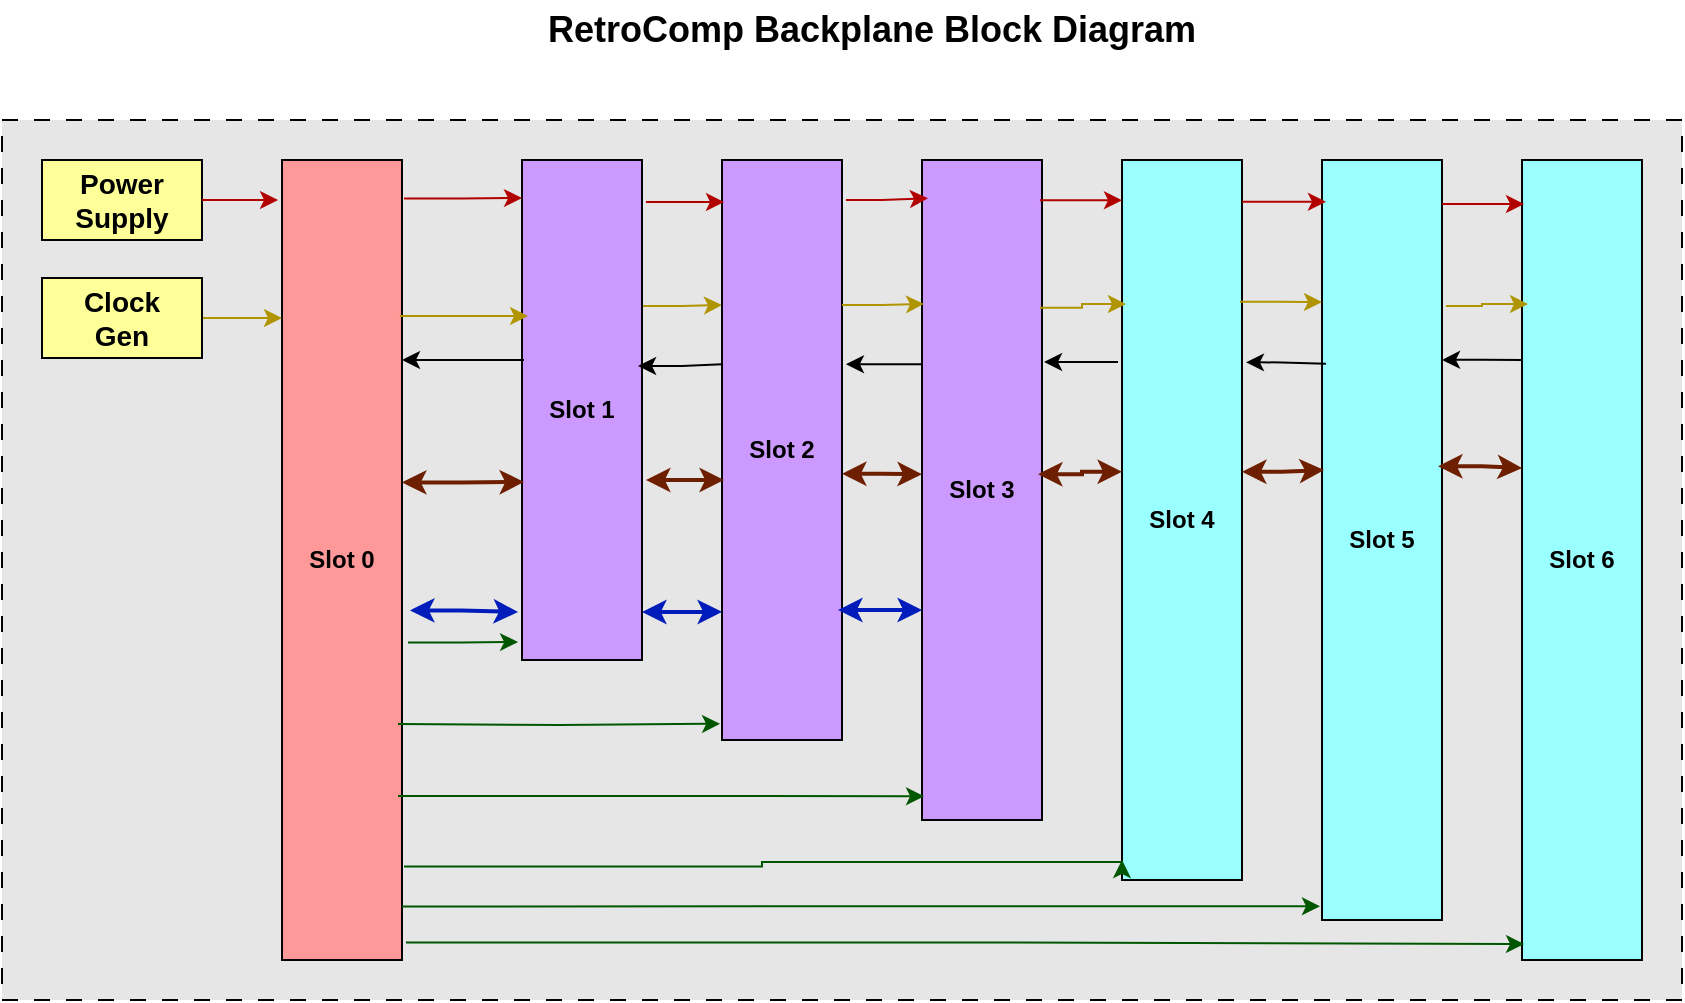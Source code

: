 <mxfile version="28.0.6">
  <diagram id="gKfQR6QMqfabCFEobmAz" name="Page-1">
    <mxGraphModel dx="995" dy="726" grid="1" gridSize="10" guides="1" tooltips="1" connect="1" arrows="1" fold="1" page="1" pageScale="1" pageWidth="1100" pageHeight="850" math="0" shadow="0">
      <root>
        <mxCell id="0" />
        <mxCell id="1" parent="0" />
        <mxCell id="CG7hZ_wFSSS8GAl2Qvh1-35" value="" style="rounded=0;whiteSpace=wrap;html=1;dashed=1;dashPattern=8 8;fillColor=#E6E6E6;" parent="1" vertex="1">
          <mxGeometry x="80" y="200" width="840" height="440" as="geometry" />
        </mxCell>
        <mxCell id="XGa5Y8sCl0DmdLY9kct8-5" value="&lt;b&gt;Slot 0&lt;/b&gt;" style="rounded=0;whiteSpace=wrap;html=1;fillColor=#FF9999;" parent="1" vertex="1">
          <mxGeometry x="220" y="220" width="60" height="400" as="geometry" />
        </mxCell>
        <mxCell id="XGa5Y8sCl0DmdLY9kct8-6" value="&lt;b&gt;&lt;font style=&quot;font-size: 14px;&quot;&gt;Power&lt;/font&gt;&lt;/b&gt;&lt;div&gt;&lt;b&gt;&lt;font style=&quot;font-size: 14px;&quot;&gt;Supply&lt;/font&gt;&lt;/b&gt;&lt;/div&gt;" style="rounded=0;whiteSpace=wrap;html=1;fillColor=#FFFF99;" parent="1" vertex="1">
          <mxGeometry x="100" y="220" width="80" height="40" as="geometry" />
        </mxCell>
        <mxCell id="RNjGVrSUHvSeAj632jrT-22" style="edgeStyle=orthogonalEdgeStyle;rounded=0;orthogonalLoop=1;jettySize=auto;html=1;exitX=1;exitY=0.292;exitDx=0;exitDy=0;entryX=0;entryY=0.25;entryDx=0;entryDy=0;exitPerimeter=0;fillColor=#e3c800;strokeColor=#B09500;" parent="1" source="CG7hZ_wFSSS8GAl2Qvh1-2" target="CG7hZ_wFSSS8GAl2Qvh1-3" edge="1">
          <mxGeometry relative="1" as="geometry" />
        </mxCell>
        <mxCell id="CG7hZ_wFSSS8GAl2Qvh1-2" value="&lt;b&gt;Slot 1&lt;/b&gt;" style="rounded=0;whiteSpace=wrap;html=1;fillColor=#CC99FF;" parent="1" vertex="1">
          <mxGeometry x="340" y="220" width="60" height="250" as="geometry" />
        </mxCell>
        <mxCell id="CG7hZ_wFSSS8GAl2Qvh1-3" value="&lt;b&gt;Slot 2&lt;/b&gt;" style="rounded=0;whiteSpace=wrap;html=1;fillColor=#CC99FF;" parent="1" vertex="1">
          <mxGeometry x="440" y="220" width="60" height="290" as="geometry" />
        </mxCell>
        <mxCell id="CG7hZ_wFSSS8GAl2Qvh1-4" value="&lt;b&gt;Slot 3&lt;/b&gt;" style="rounded=0;whiteSpace=wrap;html=1;fillColor=#CC99FF;" parent="1" vertex="1">
          <mxGeometry x="540" y="220" width="60" height="330" as="geometry" />
        </mxCell>
        <mxCell id="CG7hZ_wFSSS8GAl2Qvh1-5" value="&lt;b&gt;Slot 4&lt;/b&gt;" style="rounded=0;whiteSpace=wrap;html=1;fillColor=#99FFFF;" parent="1" vertex="1">
          <mxGeometry x="640" y="220" width="60" height="360" as="geometry" />
        </mxCell>
        <mxCell id="RNjGVrSUHvSeAj632jrT-32" style="edgeStyle=orthogonalEdgeStyle;rounded=0;orthogonalLoop=1;jettySize=auto;html=1;exitX=1;exitY=0.263;exitDx=0;exitDy=0;entryX=0;entryY=0.25;entryDx=0;entryDy=0;exitPerimeter=0;startArrow=classic;startFill=1;endArrow=none;endFill=0;" parent="1" source="CG7hZ_wFSSS8GAl2Qvh1-6" target="CG7hZ_wFSSS8GAl2Qvh1-7" edge="1">
          <mxGeometry relative="1" as="geometry" />
        </mxCell>
        <mxCell id="CG7hZ_wFSSS8GAl2Qvh1-6" value="&lt;b&gt;Slot 5&lt;/b&gt;" style="rounded=0;whiteSpace=wrap;html=1;fillColor=#99FFFF;" parent="1" vertex="1">
          <mxGeometry x="740" y="220" width="60" height="380" as="geometry" />
        </mxCell>
        <mxCell id="CG7hZ_wFSSS8GAl2Qvh1-7" value="&lt;b&gt;Slot 6&lt;/b&gt;" style="rounded=0;whiteSpace=wrap;html=1;fillColor=#99FFFF;" parent="1" vertex="1">
          <mxGeometry x="840" y="220" width="60" height="400" as="geometry" />
        </mxCell>
        <mxCell id="CG7hZ_wFSSS8GAl2Qvh1-33" value="&lt;b&gt;&lt;font style=&quot;font-size: 18px;&quot;&gt;RetroComp Backplane Block Diagram&lt;/font&gt;&lt;/b&gt;" style="text;html=1;align=center;verticalAlign=middle;whiteSpace=wrap;rounded=0;" parent="1" vertex="1">
          <mxGeometry x="340" y="140" width="350" height="30" as="geometry" />
        </mxCell>
        <mxCell id="RNjGVrSUHvSeAj632jrT-4" style="edgeStyle=orthogonalEdgeStyle;rounded=0;orthogonalLoop=1;jettySize=auto;html=1;exitX=1;exitY=0.5;exitDx=0;exitDy=0;entryX=0;entryY=0.25;entryDx=0;entryDy=0;fillColor=#e3c800;strokeColor=#B09500;" parent="1" source="RNjGVrSUHvSeAj632jrT-1" edge="1">
          <mxGeometry relative="1" as="geometry">
            <mxPoint x="220" y="299" as="targetPoint" />
          </mxGeometry>
        </mxCell>
        <mxCell id="RNjGVrSUHvSeAj632jrT-1" value="&lt;span style=&quot;font-size: 14px;&quot;&gt;&lt;b&gt;Clock&lt;/b&gt;&lt;/span&gt;&lt;div&gt;&lt;span style=&quot;font-size: 14px;&quot;&gt;&lt;b&gt;Gen&lt;/b&gt;&lt;/span&gt;&lt;/div&gt;" style="rounded=0;whiteSpace=wrap;html=1;fillColor=#FFFF99;" parent="1" vertex="1">
          <mxGeometry x="100" y="279" width="80" height="40" as="geometry" />
        </mxCell>
        <mxCell id="RNjGVrSUHvSeAj632jrT-3" style="edgeStyle=orthogonalEdgeStyle;rounded=0;orthogonalLoop=1;jettySize=auto;html=1;exitX=1;exitY=0.5;exitDx=0;exitDy=0;entryX=-0.033;entryY=0.05;entryDx=0;entryDy=0;entryPerimeter=0;fillColor=#e51400;strokeColor=#B20000;" parent="1" source="XGa5Y8sCl0DmdLY9kct8-6" target="XGa5Y8sCl0DmdLY9kct8-5" edge="1">
          <mxGeometry relative="1" as="geometry" />
        </mxCell>
        <mxCell id="RNjGVrSUHvSeAj632jrT-5" style="edgeStyle=orthogonalEdgeStyle;rounded=0;orthogonalLoop=1;jettySize=auto;html=1;exitX=1.033;exitY=0.978;exitDx=0;exitDy=0;entryX=0.017;entryY=0.98;entryDx=0;entryDy=0;entryPerimeter=0;exitPerimeter=0;fillColor=#008a00;strokeColor=#005700;" parent="1" source="XGa5Y8sCl0DmdLY9kct8-5" target="CG7hZ_wFSSS8GAl2Qvh1-7" edge="1">
          <mxGeometry relative="1" as="geometry" />
        </mxCell>
        <mxCell id="RNjGVrSUHvSeAj632jrT-6" style="edgeStyle=orthogonalEdgeStyle;rounded=0;orthogonalLoop=1;jettySize=auto;html=1;exitX=1;exitY=0.933;exitDx=0;exitDy=0;entryX=-0.017;entryY=0.982;entryDx=0;entryDy=0;entryPerimeter=0;exitPerimeter=0;fillColor=#008a00;strokeColor=#005700;" parent="1" source="XGa5Y8sCl0DmdLY9kct8-5" target="CG7hZ_wFSSS8GAl2Qvh1-6" edge="1">
          <mxGeometry relative="1" as="geometry" />
        </mxCell>
        <mxCell id="RNjGVrSUHvSeAj632jrT-7" style="edgeStyle=orthogonalEdgeStyle;rounded=0;orthogonalLoop=1;jettySize=auto;html=1;exitX=1.017;exitY=0.883;exitDx=0;exitDy=0;exitPerimeter=0;fillColor=#008a00;strokeColor=#005700;" parent="1" source="XGa5Y8sCl0DmdLY9kct8-5" edge="1">
          <mxGeometry relative="1" as="geometry">
            <mxPoint x="640" y="570" as="targetPoint" />
            <Array as="points">
              <mxPoint x="460" y="573" />
              <mxPoint x="460" y="571" />
            </Array>
          </mxGeometry>
        </mxCell>
        <mxCell id="RNjGVrSUHvSeAj632jrT-8" style="edgeStyle=orthogonalEdgeStyle;rounded=0;orthogonalLoop=1;jettySize=auto;html=1;exitX=0.967;exitY=0.795;exitDx=0;exitDy=0;entryX=0.017;entryY=0.964;entryDx=0;entryDy=0;entryPerimeter=0;exitPerimeter=0;fillColor=#008a00;strokeColor=#005700;" parent="1" source="XGa5Y8sCl0DmdLY9kct8-5" target="CG7hZ_wFSSS8GAl2Qvh1-4" edge="1">
          <mxGeometry relative="1" as="geometry" />
        </mxCell>
        <mxCell id="RNjGVrSUHvSeAj632jrT-10" style="edgeStyle=orthogonalEdgeStyle;rounded=0;orthogonalLoop=1;jettySize=auto;html=1;exitX=0.95;exitY=0.705;exitDx=0;exitDy=0;entryX=-0.033;entryY=0.972;entryDx=0;entryDy=0;entryPerimeter=0;exitPerimeter=0;fillColor=#008a00;strokeColor=#005700;" parent="1" edge="1">
          <mxGeometry relative="1" as="geometry">
            <mxPoint x="278" y="502" as="sourcePoint" />
            <mxPoint x="439.02" y="501.88" as="targetPoint" />
          </mxGeometry>
        </mxCell>
        <mxCell id="RNjGVrSUHvSeAj632jrT-12" style="edgeStyle=orthogonalEdgeStyle;rounded=0;orthogonalLoop=1;jettySize=auto;html=1;exitX=1.05;exitY=0.603;exitDx=0;exitDy=0;entryX=-0.033;entryY=0.964;entryDx=0;entryDy=0;entryPerimeter=0;exitPerimeter=0;fillColor=#008a00;strokeColor=#005700;" parent="1" source="XGa5Y8sCl0DmdLY9kct8-5" target="CG7hZ_wFSSS8GAl2Qvh1-2" edge="1">
          <mxGeometry relative="1" as="geometry" />
        </mxCell>
        <mxCell id="RNjGVrSUHvSeAj632jrT-13" style="edgeStyle=orthogonalEdgeStyle;rounded=0;orthogonalLoop=1;jettySize=auto;html=1;exitX=1.067;exitY=0.563;exitDx=0;exitDy=0;entryX=-0.033;entryY=0.904;entryDx=0;entryDy=0;entryPerimeter=0;exitPerimeter=0;strokeWidth=2;fillColor=#0050ef;strokeColor=#001DBC;startArrow=classic;startFill=1;" parent="1" source="XGa5Y8sCl0DmdLY9kct8-5" target="CG7hZ_wFSSS8GAl2Qvh1-2" edge="1">
          <mxGeometry relative="1" as="geometry" />
        </mxCell>
        <mxCell id="RNjGVrSUHvSeAj632jrT-14" style="edgeStyle=orthogonalEdgeStyle;rounded=0;orthogonalLoop=1;jettySize=auto;html=1;exitX=1.017;exitY=0.048;exitDx=0;exitDy=0;entryX=0;entryY=0.076;entryDx=0;entryDy=0;entryPerimeter=0;exitPerimeter=0;fillColor=#e51400;strokeColor=#B20000;" parent="1" source="XGa5Y8sCl0DmdLY9kct8-5" target="CG7hZ_wFSSS8GAl2Qvh1-2" edge="1">
          <mxGeometry relative="1" as="geometry" />
        </mxCell>
        <mxCell id="RNjGVrSUHvSeAj632jrT-15" style="edgeStyle=orthogonalEdgeStyle;rounded=0;orthogonalLoop=1;jettySize=auto;html=1;exitX=1.033;exitY=0.084;exitDx=0;exitDy=0;entryX=0.017;entryY=0.069;entryDx=0;entryDy=0;entryPerimeter=0;exitPerimeter=0;fillColor=#e51400;strokeColor=#B20000;" parent="1" source="CG7hZ_wFSSS8GAl2Qvh1-2" target="CG7hZ_wFSSS8GAl2Qvh1-3" edge="1">
          <mxGeometry relative="1" as="geometry" />
        </mxCell>
        <mxCell id="RNjGVrSUHvSeAj632jrT-16" style="edgeStyle=orthogonalEdgeStyle;rounded=0;orthogonalLoop=1;jettySize=auto;html=1;exitX=1.033;exitY=0.069;exitDx=0;exitDy=0;entryX=0.05;entryY=0.058;entryDx=0;entryDy=0;entryPerimeter=0;exitPerimeter=0;fillColor=#e51400;strokeColor=#B20000;" parent="1" source="CG7hZ_wFSSS8GAl2Qvh1-3" target="CG7hZ_wFSSS8GAl2Qvh1-4" edge="1">
          <mxGeometry relative="1" as="geometry" />
        </mxCell>
        <mxCell id="RNjGVrSUHvSeAj632jrT-17" style="edgeStyle=orthogonalEdgeStyle;rounded=0;orthogonalLoop=1;jettySize=auto;html=1;exitX=0.983;exitY=0.061;exitDx=0;exitDy=0;entryX=0;entryY=0.056;entryDx=0;entryDy=0;entryPerimeter=0;exitPerimeter=0;fillColor=#e51400;strokeColor=#B20000;" parent="1" source="CG7hZ_wFSSS8GAl2Qvh1-4" target="CG7hZ_wFSSS8GAl2Qvh1-5" edge="1">
          <mxGeometry relative="1" as="geometry" />
        </mxCell>
        <mxCell id="RNjGVrSUHvSeAj632jrT-18" style="edgeStyle=orthogonalEdgeStyle;rounded=0;orthogonalLoop=1;jettySize=auto;html=1;exitX=1;exitY=0.058;exitDx=0;exitDy=0;entryX=0.033;entryY=0.055;entryDx=0;entryDy=0;entryPerimeter=0;exitPerimeter=0;fillColor=#e51400;strokeColor=#B20000;" parent="1" source="CG7hZ_wFSSS8GAl2Qvh1-5" target="CG7hZ_wFSSS8GAl2Qvh1-6" edge="1">
          <mxGeometry relative="1" as="geometry" />
        </mxCell>
        <mxCell id="RNjGVrSUHvSeAj632jrT-19" style="edgeStyle=orthogonalEdgeStyle;rounded=0;orthogonalLoop=1;jettySize=auto;html=1;exitX=1;exitY=0.058;exitDx=0;exitDy=0;entryX=0.017;entryY=0.055;entryDx=0;entryDy=0;entryPerimeter=0;exitPerimeter=0;fillColor=#e51400;strokeColor=#B20000;" parent="1" source="CG7hZ_wFSSS8GAl2Qvh1-6" target="CG7hZ_wFSSS8GAl2Qvh1-7" edge="1">
          <mxGeometry relative="1" as="geometry" />
        </mxCell>
        <mxCell id="RNjGVrSUHvSeAj632jrT-20" style="edgeStyle=orthogonalEdgeStyle;rounded=0;orthogonalLoop=1;jettySize=auto;html=1;exitX=0.983;exitY=0.195;exitDx=0;exitDy=0;entryX=0.05;entryY=0.312;entryDx=0;entryDy=0;entryPerimeter=0;exitPerimeter=0;fillColor=#e3c800;strokeColor=#B09500;" parent="1" source="XGa5Y8sCl0DmdLY9kct8-5" target="CG7hZ_wFSSS8GAl2Qvh1-2" edge="1">
          <mxGeometry relative="1" as="geometry" />
        </mxCell>
        <mxCell id="RNjGVrSUHvSeAj632jrT-23" style="edgeStyle=orthogonalEdgeStyle;rounded=0;orthogonalLoop=1;jettySize=auto;html=1;exitX=1;exitY=0.25;exitDx=0;exitDy=0;entryX=0.017;entryY=0.218;entryDx=0;entryDy=0;entryPerimeter=0;fillColor=#e3c800;strokeColor=#B09500;" parent="1" source="CG7hZ_wFSSS8GAl2Qvh1-3" target="CG7hZ_wFSSS8GAl2Qvh1-4" edge="1">
          <mxGeometry relative="1" as="geometry" />
        </mxCell>
        <mxCell id="RNjGVrSUHvSeAj632jrT-24" style="edgeStyle=orthogonalEdgeStyle;rounded=0;orthogonalLoop=1;jettySize=auto;html=1;exitX=0.983;exitY=0.224;exitDx=0;exitDy=0;entryX=0.033;entryY=0.2;entryDx=0;entryDy=0;entryPerimeter=0;exitPerimeter=0;fillColor=#e3c800;strokeColor=#B09500;" parent="1" source="CG7hZ_wFSSS8GAl2Qvh1-4" target="CG7hZ_wFSSS8GAl2Qvh1-5" edge="1">
          <mxGeometry relative="1" as="geometry" />
        </mxCell>
        <mxCell id="RNjGVrSUHvSeAj632jrT-25" style="edgeStyle=orthogonalEdgeStyle;rounded=0;orthogonalLoop=1;jettySize=auto;html=1;exitX=0.983;exitY=0.197;exitDx=0;exitDy=0;entryX=0;entryY=0.187;entryDx=0;entryDy=0;entryPerimeter=0;exitPerimeter=0;fillColor=#e3c800;strokeColor=#B09500;" parent="1" source="CG7hZ_wFSSS8GAl2Qvh1-5" target="CG7hZ_wFSSS8GAl2Qvh1-6" edge="1">
          <mxGeometry relative="1" as="geometry" />
        </mxCell>
        <mxCell id="RNjGVrSUHvSeAj632jrT-26" style="edgeStyle=orthogonalEdgeStyle;rounded=0;orthogonalLoop=1;jettySize=auto;html=1;exitX=1.033;exitY=0.192;exitDx=0;exitDy=0;entryX=0.05;entryY=0.18;entryDx=0;entryDy=0;entryPerimeter=0;exitPerimeter=0;fillColor=#e3c800;strokeColor=#B09500;" parent="1" source="CG7hZ_wFSSS8GAl2Qvh1-6" target="CG7hZ_wFSSS8GAl2Qvh1-7" edge="1">
          <mxGeometry relative="1" as="geometry" />
        </mxCell>
        <mxCell id="RNjGVrSUHvSeAj632jrT-27" style="edgeStyle=orthogonalEdgeStyle;rounded=0;orthogonalLoop=1;jettySize=auto;html=1;exitX=1;exitY=0.25;exitDx=0;exitDy=0;entryX=0.017;entryY=0.4;entryDx=0;entryDy=0;entryPerimeter=0;startArrow=classic;startFill=1;endArrow=none;endFill=0;" parent="1" source="XGa5Y8sCl0DmdLY9kct8-5" target="CG7hZ_wFSSS8GAl2Qvh1-2" edge="1">
          <mxGeometry relative="1" as="geometry" />
        </mxCell>
        <mxCell id="RNjGVrSUHvSeAj632jrT-28" style="edgeStyle=orthogonalEdgeStyle;rounded=0;orthogonalLoop=1;jettySize=auto;html=1;exitX=0.967;exitY=0.412;exitDx=0;exitDy=0;entryX=0;entryY=0.352;entryDx=0;entryDy=0;entryPerimeter=0;exitPerimeter=0;startArrow=classic;startFill=1;endArrow=none;endFill=0;" parent="1" source="CG7hZ_wFSSS8GAl2Qvh1-2" target="CG7hZ_wFSSS8GAl2Qvh1-3" edge="1">
          <mxGeometry relative="1" as="geometry" />
        </mxCell>
        <mxCell id="RNjGVrSUHvSeAj632jrT-29" style="edgeStyle=orthogonalEdgeStyle;rounded=0;orthogonalLoop=1;jettySize=auto;html=1;exitX=1.033;exitY=0.352;exitDx=0;exitDy=0;entryX=0;entryY=0.309;entryDx=0;entryDy=0;entryPerimeter=0;exitPerimeter=0;startArrow=classic;startFill=1;endArrow=none;endFill=0;" parent="1" source="CG7hZ_wFSSS8GAl2Qvh1-3" target="CG7hZ_wFSSS8GAl2Qvh1-4" edge="1">
          <mxGeometry relative="1" as="geometry" />
        </mxCell>
        <mxCell id="RNjGVrSUHvSeAj632jrT-30" style="edgeStyle=orthogonalEdgeStyle;rounded=0;orthogonalLoop=1;jettySize=auto;html=1;exitX=1.017;exitY=0.306;exitDx=0;exitDy=0;entryX=-0.033;entryY=0.283;entryDx=0;entryDy=0;entryPerimeter=0;exitPerimeter=0;startArrow=classic;startFill=1;endArrow=none;endFill=0;" parent="1" source="CG7hZ_wFSSS8GAl2Qvh1-4" target="CG7hZ_wFSSS8GAl2Qvh1-5" edge="1">
          <mxGeometry relative="1" as="geometry" />
        </mxCell>
        <mxCell id="RNjGVrSUHvSeAj632jrT-31" style="edgeStyle=orthogonalEdgeStyle;rounded=0;orthogonalLoop=1;jettySize=auto;html=1;exitX=1.033;exitY=0.281;exitDx=0;exitDy=0;entryX=0.033;entryY=0.268;entryDx=0;entryDy=0;entryPerimeter=0;exitPerimeter=0;startArrow=classic;startFill=1;endArrow=none;endFill=0;" parent="1" source="CG7hZ_wFSSS8GAl2Qvh1-5" target="CG7hZ_wFSSS8GAl2Qvh1-6" edge="1">
          <mxGeometry relative="1" as="geometry" />
        </mxCell>
        <mxCell id="RNjGVrSUHvSeAj632jrT-33" style="edgeStyle=orthogonalEdgeStyle;rounded=0;orthogonalLoop=1;jettySize=auto;html=1;exitX=1;exitY=0.403;exitDx=0;exitDy=0;entryX=0.017;entryY=0.644;entryDx=0;entryDy=0;entryPerimeter=0;exitPerimeter=0;strokeWidth=2;startArrow=classic;startFill=1;fillColor=#a0522d;strokeColor=#6D1F00;" parent="1" source="XGa5Y8sCl0DmdLY9kct8-5" target="CG7hZ_wFSSS8GAl2Qvh1-2" edge="1">
          <mxGeometry relative="1" as="geometry" />
        </mxCell>
        <mxCell id="RNjGVrSUHvSeAj632jrT-34" style="edgeStyle=orthogonalEdgeStyle;rounded=0;orthogonalLoop=1;jettySize=auto;html=1;exitX=1.033;exitY=0.64;exitDx=0;exitDy=0;entryX=0.017;entryY=0.552;entryDx=0;entryDy=0;entryPerimeter=0;exitPerimeter=0;strokeWidth=2;startArrow=classic;startFill=1;fillColor=#a0522d;strokeColor=#6D1F00;" parent="1" source="CG7hZ_wFSSS8GAl2Qvh1-2" target="CG7hZ_wFSSS8GAl2Qvh1-3" edge="1">
          <mxGeometry relative="1" as="geometry" />
        </mxCell>
        <mxCell id="RNjGVrSUHvSeAj632jrT-35" style="edgeStyle=orthogonalEdgeStyle;rounded=0;orthogonalLoop=1;jettySize=auto;html=1;exitX=1;exitY=0.541;exitDx=0;exitDy=0;entryX=0;entryY=0.476;entryDx=0;entryDy=0;entryPerimeter=0;exitPerimeter=0;strokeWidth=2;startArrow=classic;startFill=1;fillColor=#a0522d;strokeColor=#6D1F00;" parent="1" source="CG7hZ_wFSSS8GAl2Qvh1-3" target="CG7hZ_wFSSS8GAl2Qvh1-4" edge="1">
          <mxGeometry relative="1" as="geometry" />
        </mxCell>
        <mxCell id="RNjGVrSUHvSeAj632jrT-36" style="edgeStyle=orthogonalEdgeStyle;rounded=0;orthogonalLoop=1;jettySize=auto;html=1;exitX=0.967;exitY=0.476;exitDx=0;exitDy=0;entryX=0;entryY=0.433;entryDx=0;entryDy=0;entryPerimeter=0;exitPerimeter=0;strokeWidth=2;startArrow=classic;startFill=1;fillColor=#a0522d;strokeColor=#6D1F00;" parent="1" source="CG7hZ_wFSSS8GAl2Qvh1-4" target="CG7hZ_wFSSS8GAl2Qvh1-5" edge="1">
          <mxGeometry relative="1" as="geometry" />
        </mxCell>
        <mxCell id="RNjGVrSUHvSeAj632jrT-37" style="edgeStyle=orthogonalEdgeStyle;rounded=0;orthogonalLoop=1;jettySize=auto;html=1;exitX=1;exitY=0.433;exitDx=0;exitDy=0;entryX=0.017;entryY=0.408;entryDx=0;entryDy=0;entryPerimeter=0;exitPerimeter=0;strokeWidth=2;startArrow=classic;startFill=1;fillColor=#a0522d;strokeColor=#6D1F00;" parent="1" source="CG7hZ_wFSSS8GAl2Qvh1-5" target="CG7hZ_wFSSS8GAl2Qvh1-6" edge="1">
          <mxGeometry relative="1" as="geometry" />
        </mxCell>
        <mxCell id="RNjGVrSUHvSeAj632jrT-38" style="edgeStyle=orthogonalEdgeStyle;rounded=0;orthogonalLoop=1;jettySize=auto;html=1;exitX=0.967;exitY=0.403;exitDx=0;exitDy=0;entryX=0;entryY=0.385;entryDx=0;entryDy=0;entryPerimeter=0;exitPerimeter=0;strokeWidth=2;startArrow=classic;startFill=1;fillColor=#a0522d;strokeColor=#6D1F00;" parent="1" source="CG7hZ_wFSSS8GAl2Qvh1-6" target="CG7hZ_wFSSS8GAl2Qvh1-7" edge="1">
          <mxGeometry relative="1" as="geometry" />
        </mxCell>
        <mxCell id="Mt82AWNbJHn933G_zcqI-1" style="edgeStyle=orthogonalEdgeStyle;rounded=0;orthogonalLoop=1;jettySize=auto;html=1;exitX=1;exitY=0.904;exitDx=0;exitDy=0;entryX=0;entryY=0.779;entryDx=0;entryDy=0;entryPerimeter=0;exitPerimeter=0;strokeWidth=2;fillColor=#0050ef;strokeColor=#001DBC;startArrow=classic;startFill=1;" edge="1" parent="1" source="CG7hZ_wFSSS8GAl2Qvh1-2" target="CG7hZ_wFSSS8GAl2Qvh1-3">
          <mxGeometry relative="1" as="geometry" />
        </mxCell>
        <mxCell id="Mt82AWNbJHn933G_zcqI-2" style="edgeStyle=orthogonalEdgeStyle;rounded=0;orthogonalLoop=1;jettySize=auto;html=1;exitX=0.967;exitY=0.776;exitDx=0;exitDy=0;entryX=0;entryY=0.682;entryDx=0;entryDy=0;entryPerimeter=0;exitPerimeter=0;startArrow=classic;startFill=1;fillColor=#0050ef;strokeColor=#001DBC;strokeWidth=2;" edge="1" parent="1" source="CG7hZ_wFSSS8GAl2Qvh1-3" target="CG7hZ_wFSSS8GAl2Qvh1-4">
          <mxGeometry relative="1" as="geometry" />
        </mxCell>
      </root>
    </mxGraphModel>
  </diagram>
</mxfile>
